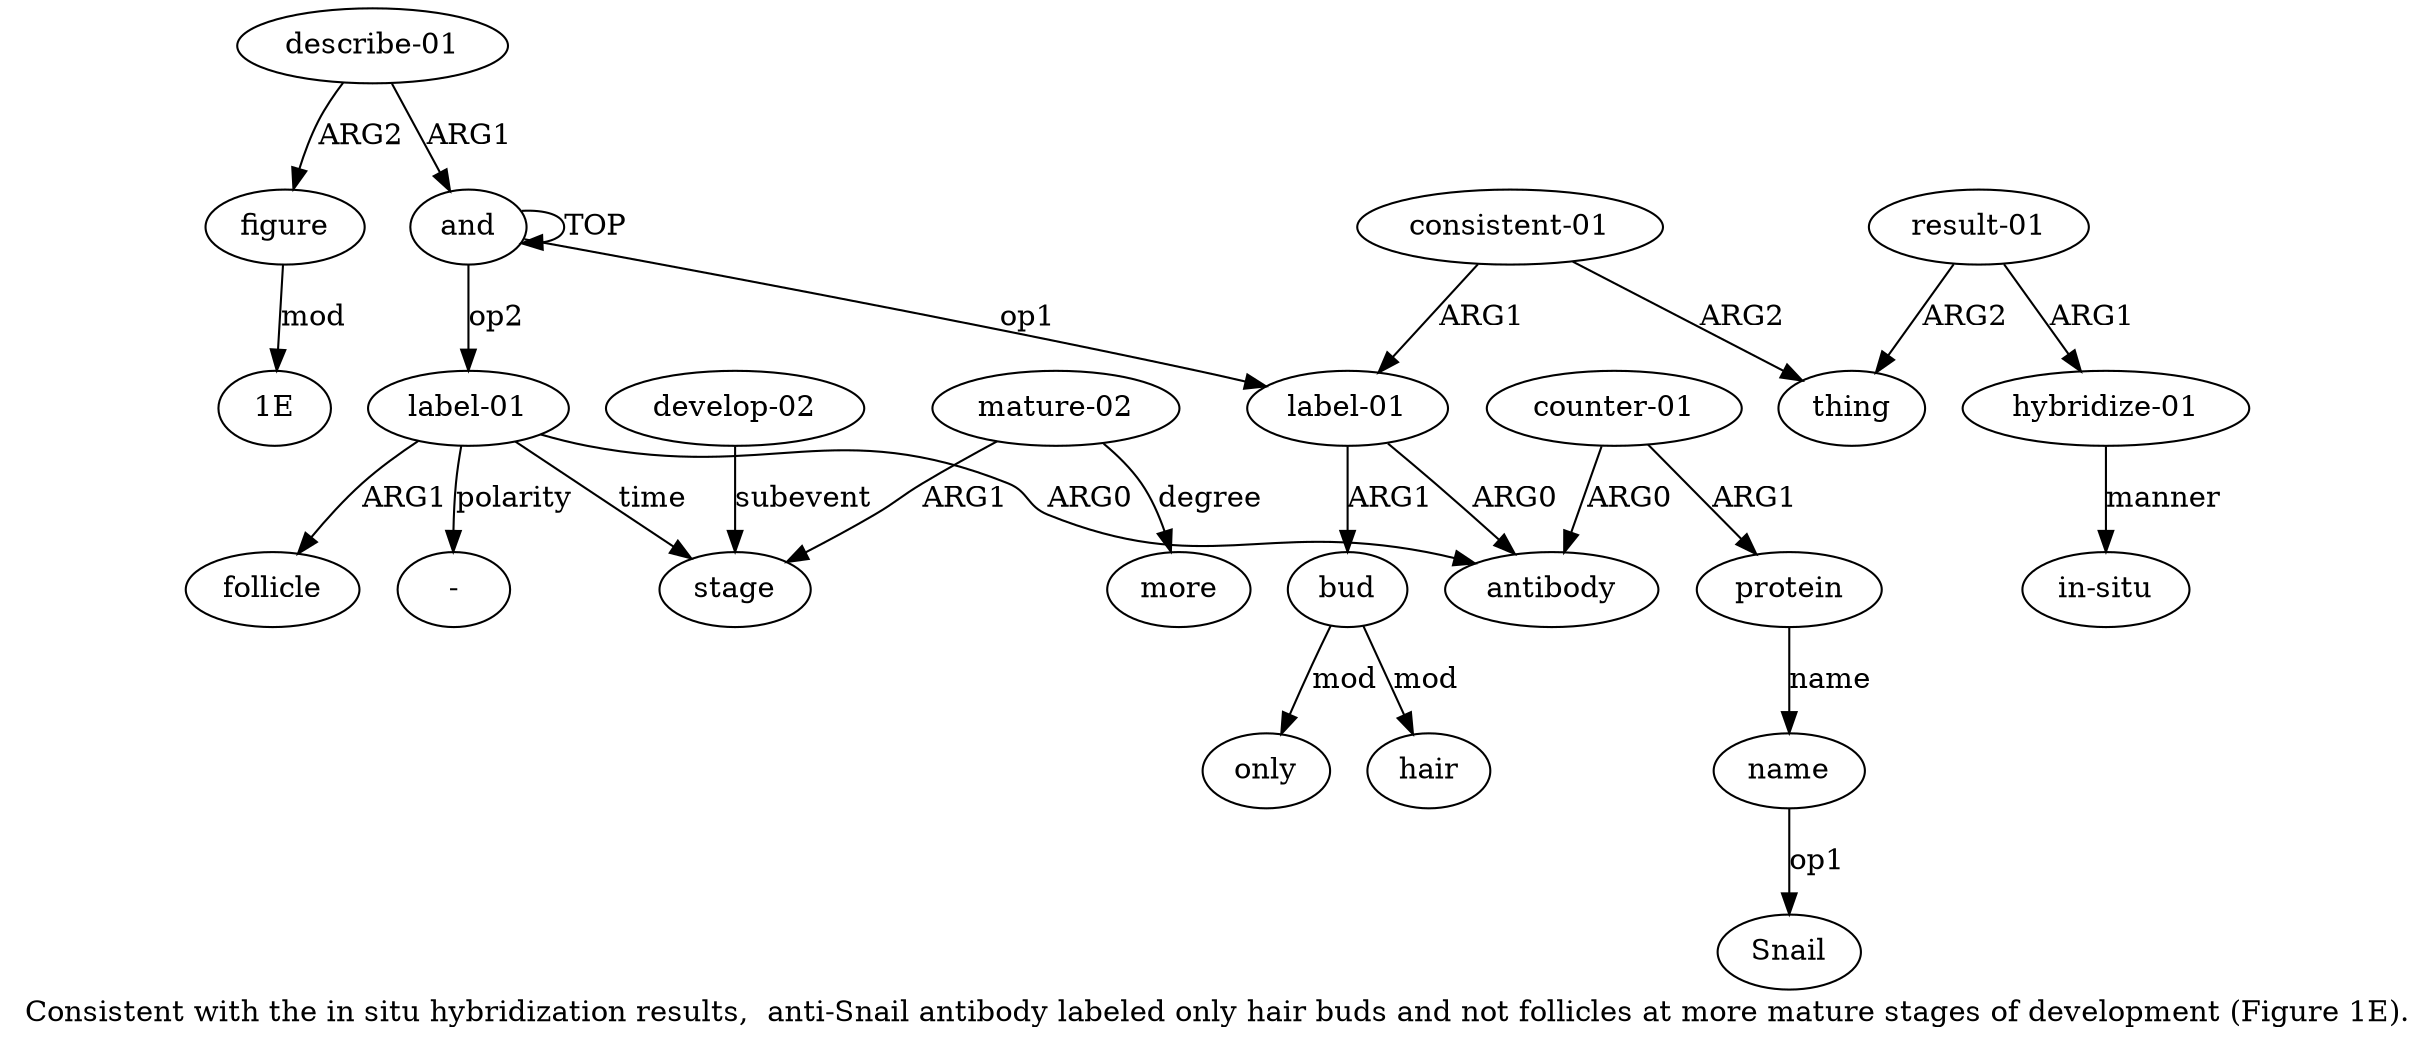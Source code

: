 digraph  {
	graph [label="Consistent with the in situ hybridization results,  anti-Snail antibody labeled only hair buds and not follicles at more mature \
stages of development (Figure 1E)."];
	node [label="\N"];
	a20	 [color=black,
		gold_ind=20,
		gold_label="describe-01",
		label="describe-01",
		test_ind=20,
		test_label="describe-01"];
	a21	 [color=black,
		gold_ind=21,
		gold_label=figure,
		label=figure,
		test_ind=21,
		test_label=figure];
	a20 -> a21 [key=0,
	color=black,
	gold_label=ARG2,
	label=ARG2,
	test_label=ARG2];
a0 [color=black,
	gold_ind=0,
	gold_label=and,
	label=and,
	test_ind=0,
	test_label=and];
a20 -> a0 [key=0,
color=black,
gold_label=ARG1,
label=ARG1,
test_label=ARG1];
"a21 1E" [color=black,
gold_ind=-1,
gold_label="1E",
label="1E",
test_ind=-1,
test_label="1E"];
a21 -> "a21 1E" [key=0,
color=black,
gold_label=mod,
label=mod,
test_label=mod];
"a5 Snail" [color=black,
gold_ind=-1,
gold_label=Snail,
label=Snail,
test_ind=-1,
test_label=Snail];
"a14 -" [color=black,
gold_ind=-1,
gold_label="-",
label="-",
test_ind=-1,
test_label="-"];
a15 [color=black,
gold_ind=15,
gold_label=follicle,
label=follicle,
test_ind=15,
test_label=follicle];
a14 [color=black,
gold_ind=14,
gold_label="label-01",
label="label-01",
test_ind=14,
test_label="label-01"];
a14 -> "a14 -" [key=0,
color=black,
gold_label=polarity,
label=polarity,
test_label=polarity];
a14 -> a15 [key=0,
color=black,
gold_label=ARG1,
label=ARG1,
test_label=ARG1];
a16 [color=black,
gold_ind=16,
gold_label=stage,
label=stage,
test_ind=16,
test_label=stage];
a14 -> a16 [key=0,
color=black,
gold_label=time,
label=time,
test_label=time];
a2 [color=black,
gold_ind=2,
gold_label=antibody,
label=antibody,
test_ind=2,
test_label=antibody];
a14 -> a2 [key=0,
color=black,
gold_label=ARG0,
label=ARG0,
test_label=ARG0];
a17 [color=black,
gold_ind=17,
gold_label="develop-02",
label="develop-02",
test_ind=17,
test_label="develop-02"];
a17 -> a16 [key=0,
color=black,
gold_label=subevent,
label=subevent,
test_label=subevent];
a11 [color=black,
gold_ind=11,
gold_label="result-01",
label="result-01",
test_ind=11,
test_label="result-01"];
a10 [color=black,
gold_ind=10,
gold_label=thing,
label=thing,
test_ind=10,
test_label=thing];
a11 -> a10 [key=0,
color=black,
gold_label=ARG2,
label=ARG2,
test_label=ARG2];
a12 [color=black,
gold_ind=12,
gold_label="hybridize-01",
label="hybridize-01",
test_ind=12,
test_label="hybridize-01"];
a11 -> a12 [key=0,
color=black,
gold_label=ARG1,
label=ARG1,
test_label=ARG1];
a13 [color=black,
gold_ind=13,
gold_label="in-situ",
label="in-situ",
test_ind=13,
test_label="in-situ"];
a12 -> a13 [key=0,
color=black,
gold_label=manner,
label=manner,
test_label=manner];
a19 [color=black,
gold_ind=19,
gold_label=more,
label=more,
test_ind=19,
test_label=more];
a18 [color=black,
gold_ind=18,
gold_label="mature-02",
label="mature-02",
test_ind=18,
test_label="mature-02"];
a18 -> a16 [key=0,
color=black,
gold_label=ARG1,
label=ARG1,
test_label=ARG1];
a18 -> a19 [key=0,
color=black,
gold_label=degree,
label=degree,
test_label=degree];
a1 [color=black,
gold_ind=1,
gold_label="label-01",
label="label-01",
test_ind=1,
test_label="label-01"];
a1 -> a2 [key=0,
color=black,
gold_label=ARG0,
label=ARG0,
test_label=ARG0];
a6 [color=black,
gold_ind=6,
gold_label=bud,
label=bud,
test_ind=6,
test_label=bud];
a1 -> a6 [key=0,
color=black,
gold_label=ARG1,
label=ARG1,
test_label=ARG1];
a0 -> a14 [key=0,
color=black,
gold_label=op2,
label=op2,
test_label=op2];
a0 -> a1 [key=0,
color=black,
gold_label=op1,
label=op1,
test_label=op1];
a0 -> a0 [key=0,
color=black,
gold_label=TOP,
label=TOP,
test_label=TOP];
a3 [color=black,
gold_ind=3,
gold_label="counter-01",
label="counter-01",
test_ind=3,
test_label="counter-01"];
a3 -> a2 [key=0,
color=black,
gold_label=ARG0,
label=ARG0,
test_label=ARG0];
a4 [color=black,
gold_ind=4,
gold_label=protein,
label=protein,
test_ind=4,
test_label=protein];
a3 -> a4 [key=0,
color=black,
gold_label=ARG1,
label=ARG1,
test_label=ARG1];
a5 [color=black,
gold_ind=5,
gold_label=name,
label=name,
test_ind=5,
test_label=name];
a5 -> "a5 Snail" [key=0,
color=black,
gold_label=op1,
label=op1,
test_label=op1];
a4 -> a5 [key=0,
color=black,
gold_label=name,
label=name,
test_label=name];
a7 [color=black,
gold_ind=7,
gold_label=hair,
label=hair,
test_ind=7,
test_label=hair];
a6 -> a7 [key=0,
color=black,
gold_label=mod,
label=mod,
test_label=mod];
a8 [color=black,
gold_ind=8,
gold_label=only,
label=only,
test_ind=8,
test_label=only];
a6 -> a8 [key=0,
color=black,
gold_label=mod,
label=mod,
test_label=mod];
a9 [color=black,
gold_ind=9,
gold_label="consistent-01",
label="consistent-01",
test_ind=9,
test_label="consistent-01"];
a9 -> a10 [key=0,
color=black,
gold_label=ARG2,
label=ARG2,
test_label=ARG2];
a9 -> a1 [key=0,
color=black,
gold_label=ARG1,
label=ARG1,
test_label=ARG1];
}
